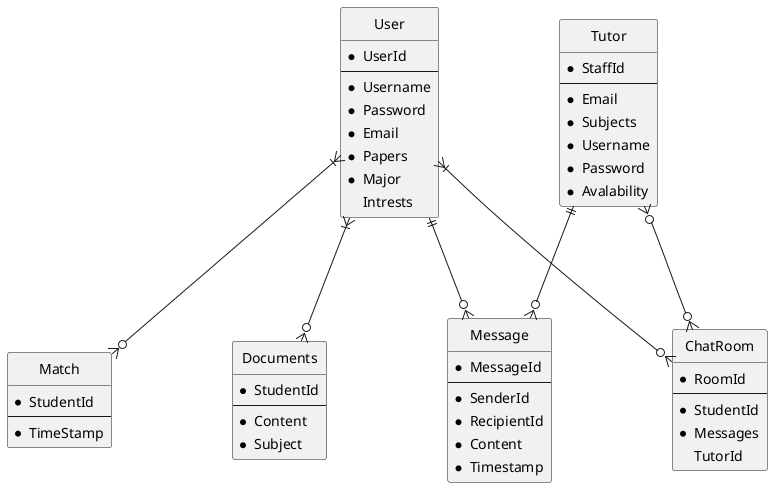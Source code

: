 @startuml

skinparam {
  Style StrictUML

  ' make the stereotypes less ugly
  ClassStereotypeFont {
    Size 10
    Style plain
  }

  ' make boxes slightly less pointy
  RoundCorner 5

  ' make everything slightly less cramped
  Padding 2

  ' vertical spacing (make room for labels)
  RankSep 100

  ' horizontal spacing (make room for labels)
  NodeSep 120
}

'The students who will use the app
class "User" as user {
* UserId
--
* Username
* Password
* Email
* Papers
* Major
 Intrests
}



'Represents the tutors present on the app
class "Tutor" as tutor{
* StaffId
--
* Email
* Subjects
* Username
* Password
* Avalability
}

'Stores results when a match is made 
'Should staffId be there as an optional thing?
class "Match" as match{
  *StudentId
  --
  * TimeStamp
}

'This represents messages between one user and another a DM
class "Message" as msg {
  * MessageId
  --
  * SenderId
  * RecipientId
  * Content
  * Timestamp
}


'This is the group chat aspect where multiple tutors and students can be present
class "ChatRoom" as room {
  * RoomId
  --
  * StudentId
  * Messages
  TutorId
}

'For when the student needs to upload/ share their study docs
class "Documents" as docs {
  * StudentId
  --
  * Content
  * Subject
}




user }|--o{ room
user }|--o{ docs
tutor }o--o{ room
user ||--o{ msg
tutor ||--o{ msg
user }|--o{ match


@enduml
